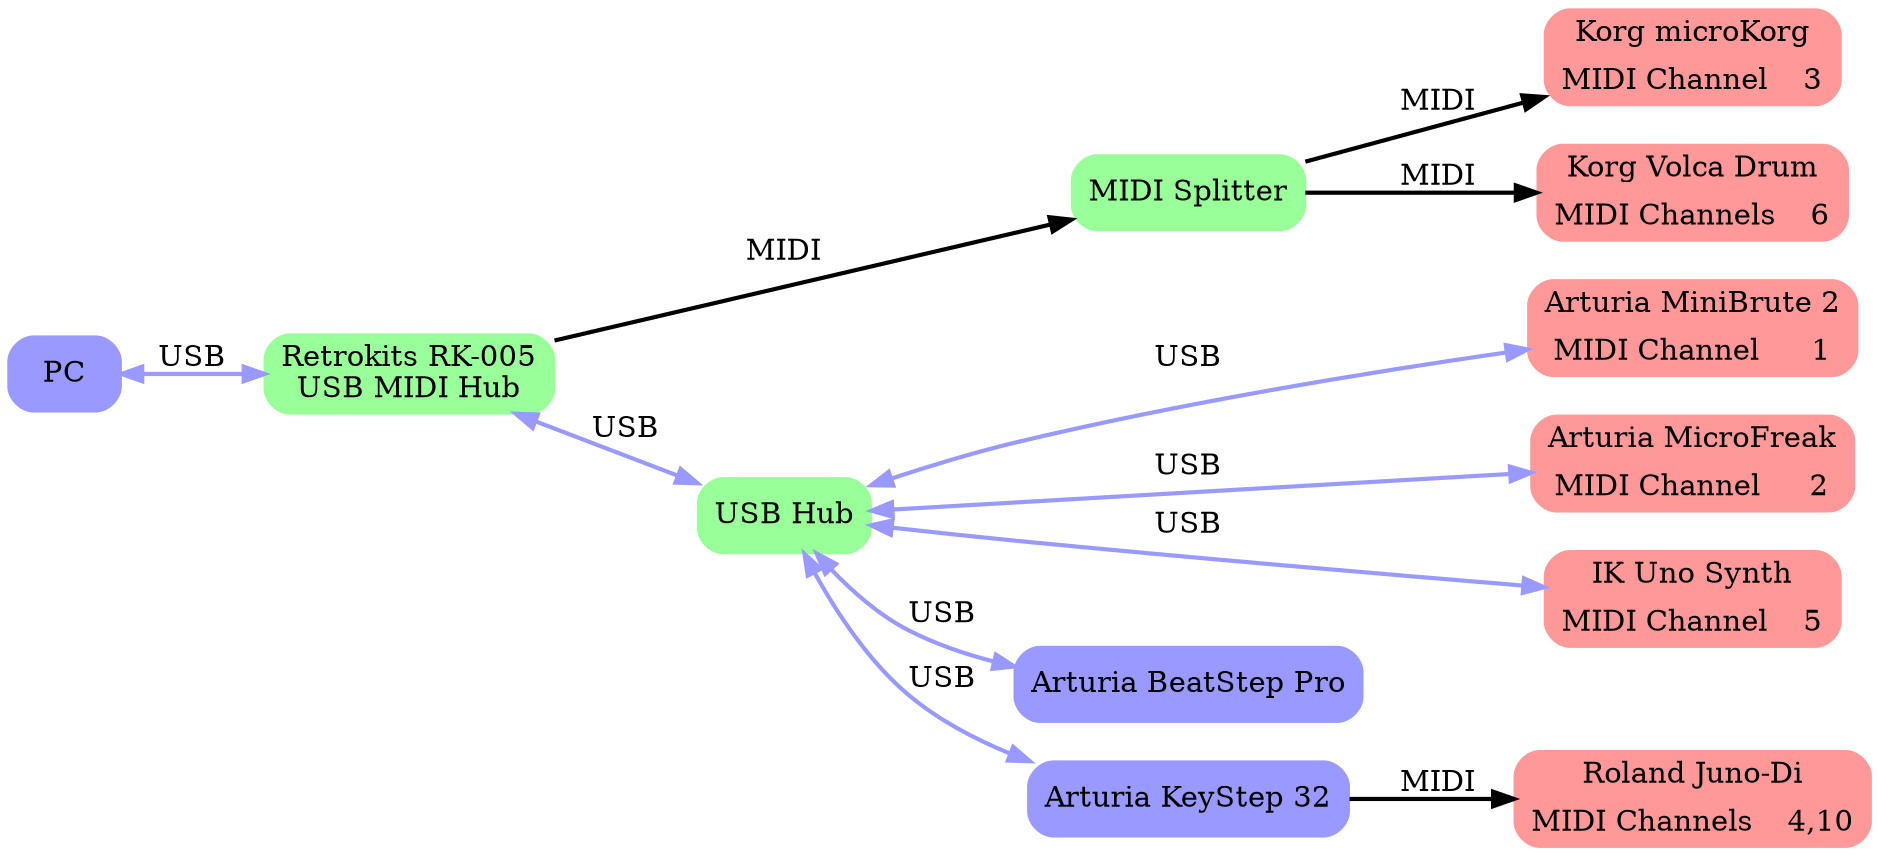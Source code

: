 graph {
    rankdir=LR;

    edge [penwidth=2];
    node [shape=record style="filled,rounded"];

    {
        // Instruments
        rank=same;
        node [color="#ff9999"];
        minibrute [label="Arturia MiniBrute 2|{MIDI Channel|1}"];
        freak [label="Arturia MicroFreak|{MIDI Channel|2}"];
        micro [label="Korg microKorg|{MIDI Channel|3}"];
        juno [label="Roland Juno-Di|{MIDI Channels|4,10}"];
        uno [label="IK Uno Synth|{MIDI Channel|5}"];
        volca [label="Korg Volca Drum|{MIDI Channels|6}"];
    }

    {
        // Controllers
        node [color="#9999ff"];
        bsp [label="Arturia BeatStep Pro"];
        ks [label="Arturia KeyStep 32"];
        pc [label="PC"];
    }

    {
        // Infrastructure
        node [color="#99ff99"];
        rk [label="Retrokits RK-005\nUSB MIDI Hub"];
        splitter [label="MIDI Splitter"];
        hub [label="USB Hub"];
    }

    {
        edge [label="USB" color="#9999ff" dir=both];

        pc -- rk;
        rk -- hub;
        hub -- {
            uno
            minibrute
            bsp
            ks
            freak
        };
    }
    
    {
        edge [label="MIDI" dir=forward];
        ks -- juno;
        rk -- splitter;
        splitter -- {
            micro
            volca
        };
    }
}
